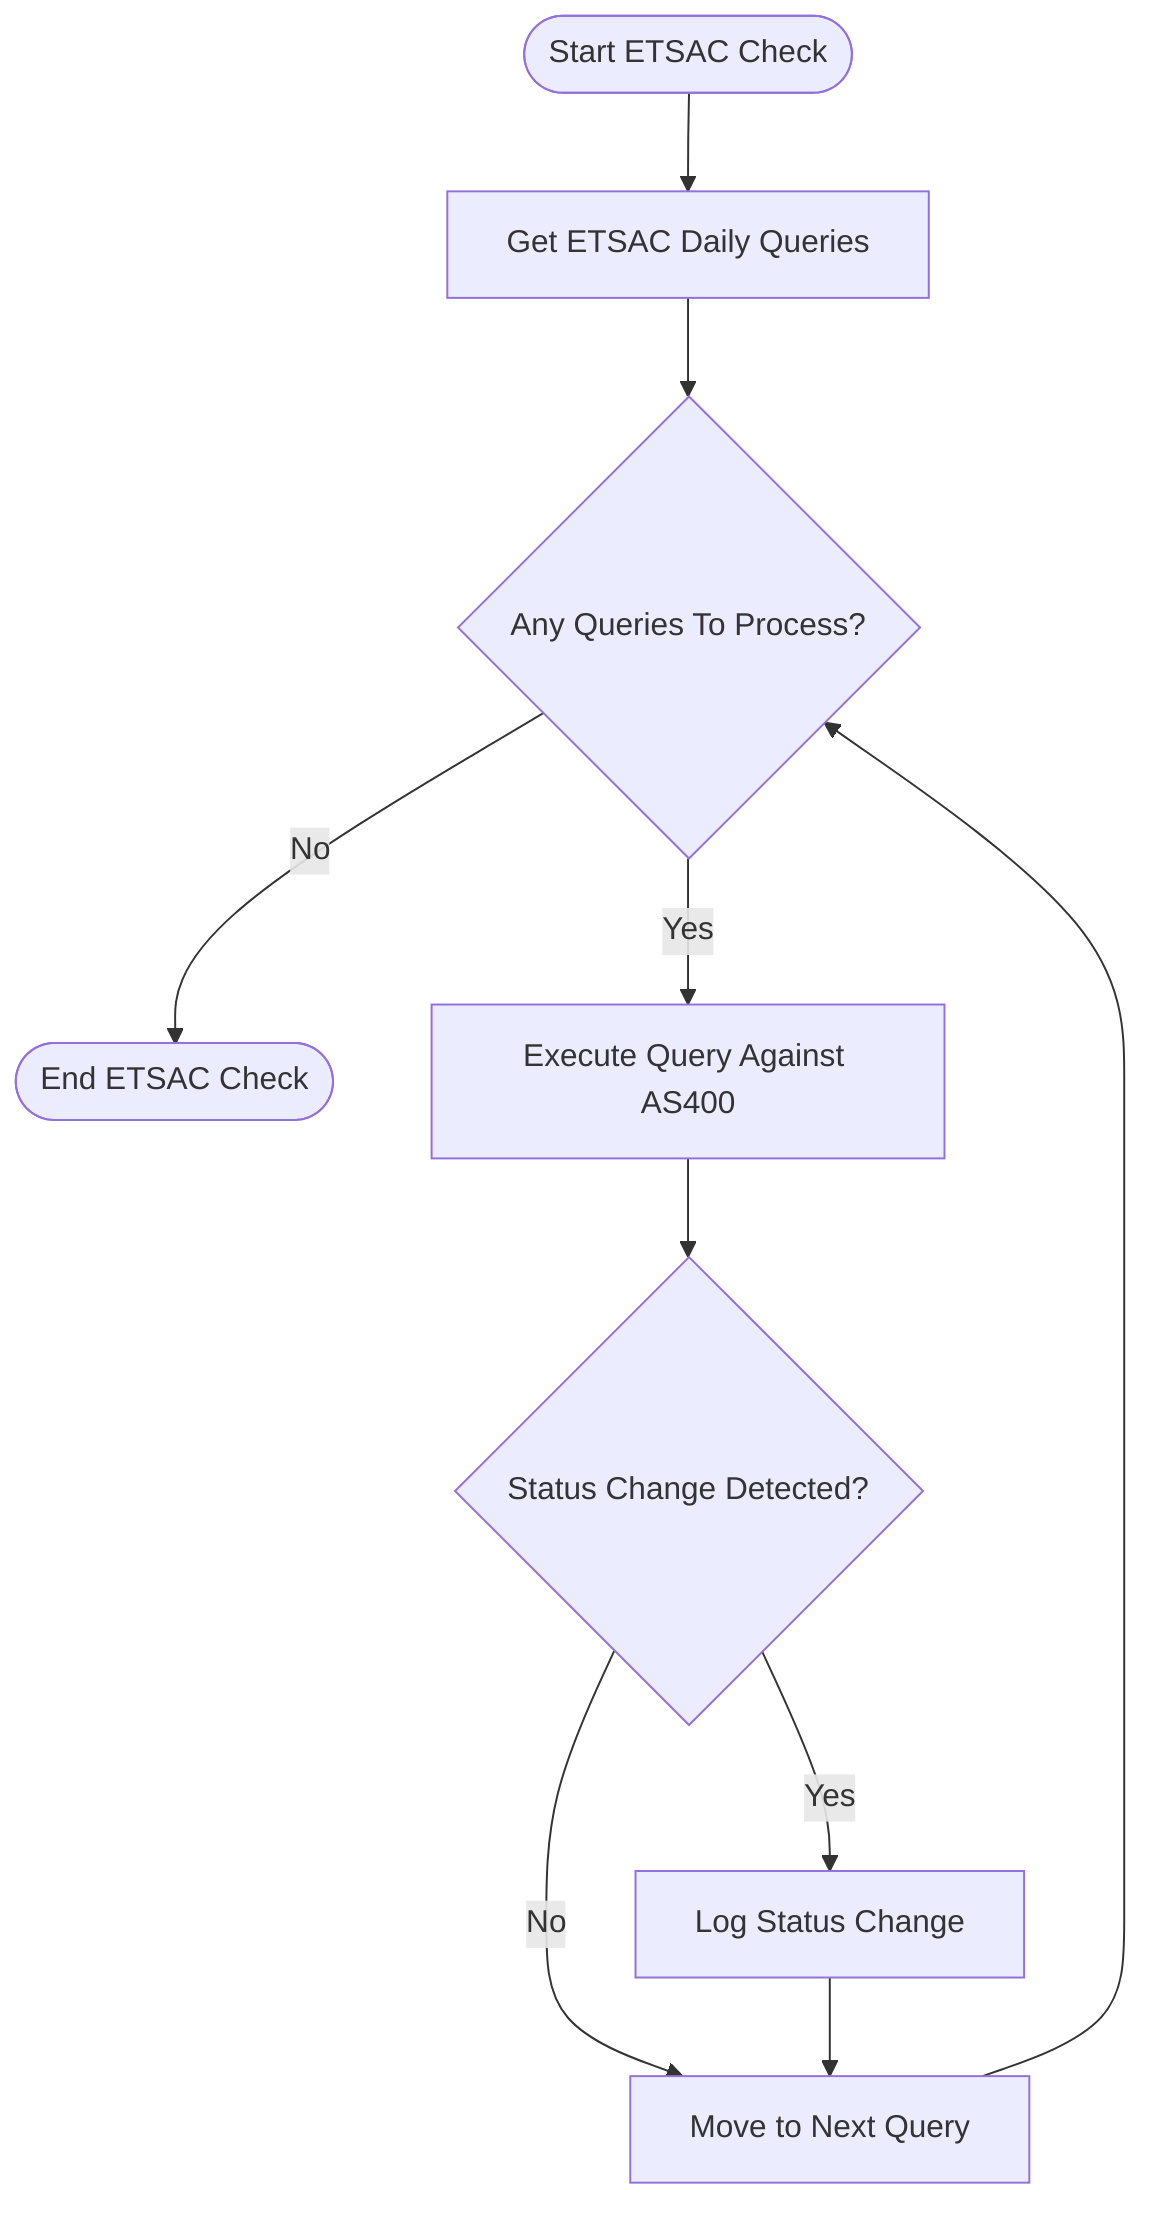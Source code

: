flowchart TD
    A([Start ETSAC Check]) --> B[Get ETSAC Daily Queries]
    B --> C{Any Queries To Process?}
    C -->|No| D([End ETSAC Check])
    C -->|Yes| E[Execute Query Against AS400]
    E --> F{Status Change Detected?}
    F -->|Yes| G[Log Status Change]
    F -->|No| H[Move to Next Query]
    G --> H
    H --> C